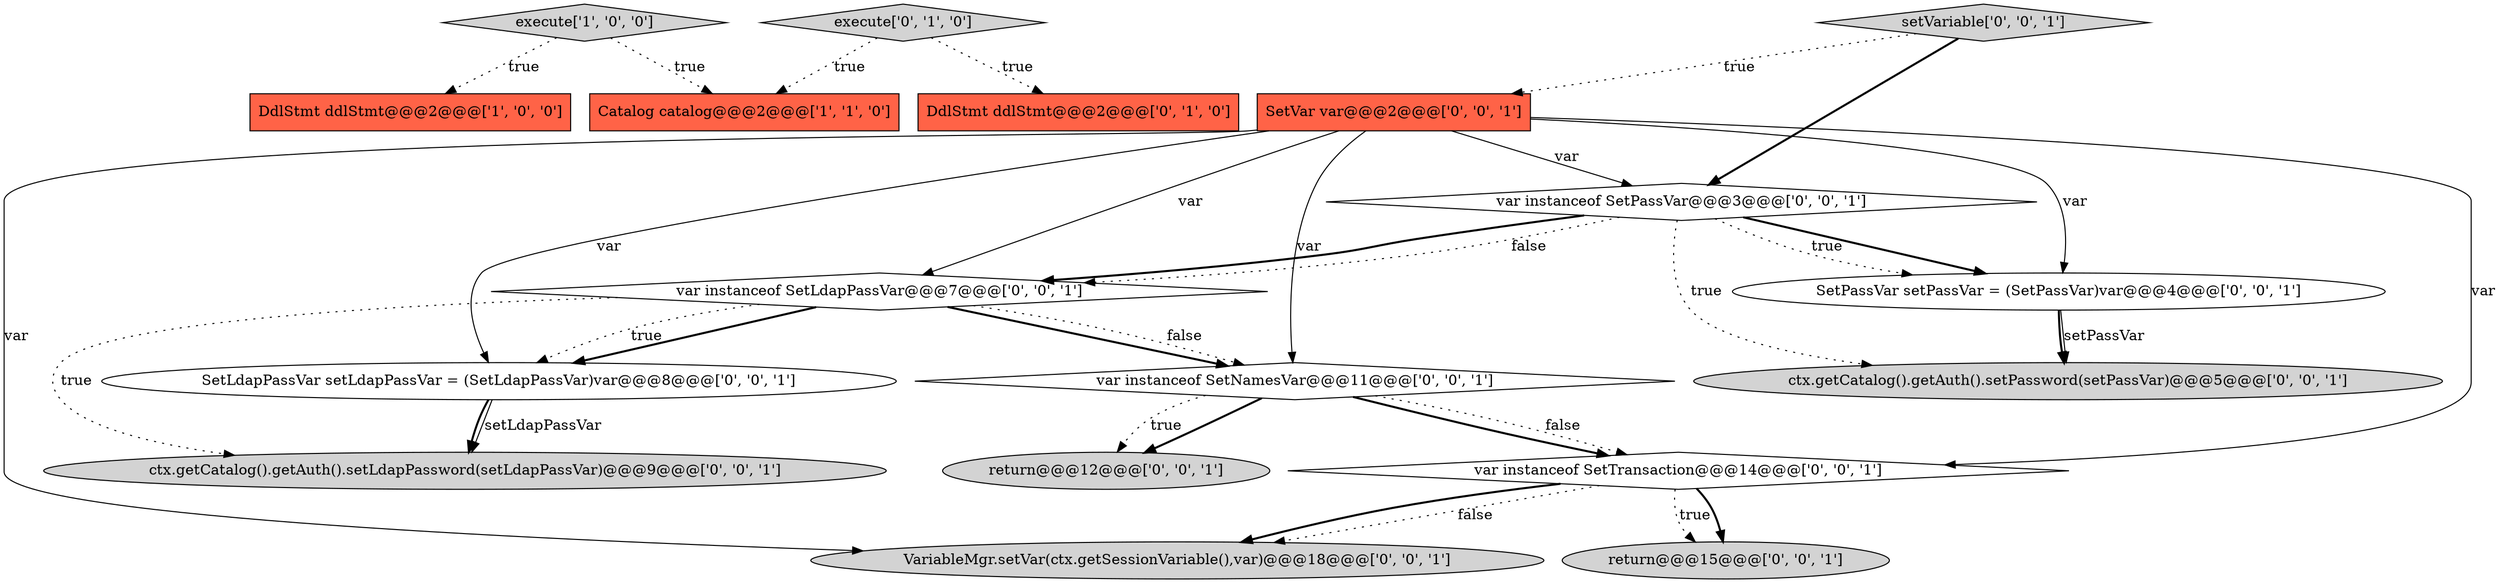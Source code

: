 digraph {
0 [style = filled, label = "execute['1', '0', '0']", fillcolor = lightgray, shape = diamond image = "AAA0AAABBB1BBB"];
3 [style = filled, label = "DdlStmt ddlStmt@@@2@@@['0', '1', '0']", fillcolor = tomato, shape = box image = "AAA0AAABBB2BBB"];
5 [style = filled, label = "return@@@12@@@['0', '0', '1']", fillcolor = lightgray, shape = ellipse image = "AAA0AAABBB3BBB"];
6 [style = filled, label = "var instanceof SetLdapPassVar@@@7@@@['0', '0', '1']", fillcolor = white, shape = diamond image = "AAA0AAABBB3BBB"];
16 [style = filled, label = "SetVar var@@@2@@@['0', '0', '1']", fillcolor = tomato, shape = box image = "AAA0AAABBB3BBB"];
13 [style = filled, label = "ctx.getCatalog().getAuth().setPassword(setPassVar)@@@5@@@['0', '0', '1']", fillcolor = lightgray, shape = ellipse image = "AAA0AAABBB3BBB"];
2 [style = filled, label = "Catalog catalog@@@2@@@['1', '1', '0']", fillcolor = tomato, shape = box image = "AAA0AAABBB1BBB"];
12 [style = filled, label = "var instanceof SetPassVar@@@3@@@['0', '0', '1']", fillcolor = white, shape = diamond image = "AAA0AAABBB3BBB"];
14 [style = filled, label = "setVariable['0', '0', '1']", fillcolor = lightgray, shape = diamond image = "AAA0AAABBB3BBB"];
15 [style = filled, label = "SetPassVar setPassVar = (SetPassVar)var@@@4@@@['0', '0', '1']", fillcolor = white, shape = ellipse image = "AAA0AAABBB3BBB"];
7 [style = filled, label = "ctx.getCatalog().getAuth().setLdapPassword(setLdapPassVar)@@@9@@@['0', '0', '1']", fillcolor = lightgray, shape = ellipse image = "AAA0AAABBB3BBB"];
4 [style = filled, label = "execute['0', '1', '0']", fillcolor = lightgray, shape = diamond image = "AAA0AAABBB2BBB"];
9 [style = filled, label = "return@@@15@@@['0', '0', '1']", fillcolor = lightgray, shape = ellipse image = "AAA0AAABBB3BBB"];
10 [style = filled, label = "SetLdapPassVar setLdapPassVar = (SetLdapPassVar)var@@@8@@@['0', '0', '1']", fillcolor = white, shape = ellipse image = "AAA0AAABBB3BBB"];
11 [style = filled, label = "VariableMgr.setVar(ctx.getSessionVariable(),var)@@@18@@@['0', '0', '1']", fillcolor = lightgray, shape = ellipse image = "AAA0AAABBB3BBB"];
1 [style = filled, label = "DdlStmt ddlStmt@@@2@@@['1', '0', '0']", fillcolor = tomato, shape = box image = "AAA0AAABBB1BBB"];
17 [style = filled, label = "var instanceof SetTransaction@@@14@@@['0', '0', '1']", fillcolor = white, shape = diamond image = "AAA0AAABBB3BBB"];
8 [style = filled, label = "var instanceof SetNamesVar@@@11@@@['0', '0', '1']", fillcolor = white, shape = diamond image = "AAA0AAABBB3BBB"];
0->2 [style = dotted, label="true"];
16->17 [style = solid, label="var"];
0->1 [style = dotted, label="true"];
8->5 [style = bold, label=""];
4->3 [style = dotted, label="true"];
16->11 [style = solid, label="var"];
6->7 [style = dotted, label="true"];
16->12 [style = solid, label="var"];
12->15 [style = bold, label=""];
12->13 [style = dotted, label="true"];
14->16 [style = dotted, label="true"];
12->15 [style = dotted, label="true"];
14->12 [style = bold, label=""];
8->17 [style = bold, label=""];
6->8 [style = bold, label=""];
16->10 [style = solid, label="var"];
17->9 [style = dotted, label="true"];
17->11 [style = dotted, label="false"];
6->10 [style = bold, label=""];
10->7 [style = bold, label=""];
6->10 [style = dotted, label="true"];
8->17 [style = dotted, label="false"];
16->6 [style = solid, label="var"];
17->9 [style = bold, label=""];
12->6 [style = dotted, label="false"];
15->13 [style = bold, label=""];
17->11 [style = bold, label=""];
8->5 [style = dotted, label="true"];
16->15 [style = solid, label="var"];
10->7 [style = solid, label="setLdapPassVar"];
16->8 [style = solid, label="var"];
12->6 [style = bold, label=""];
6->8 [style = dotted, label="false"];
4->2 [style = dotted, label="true"];
15->13 [style = solid, label="setPassVar"];
}
